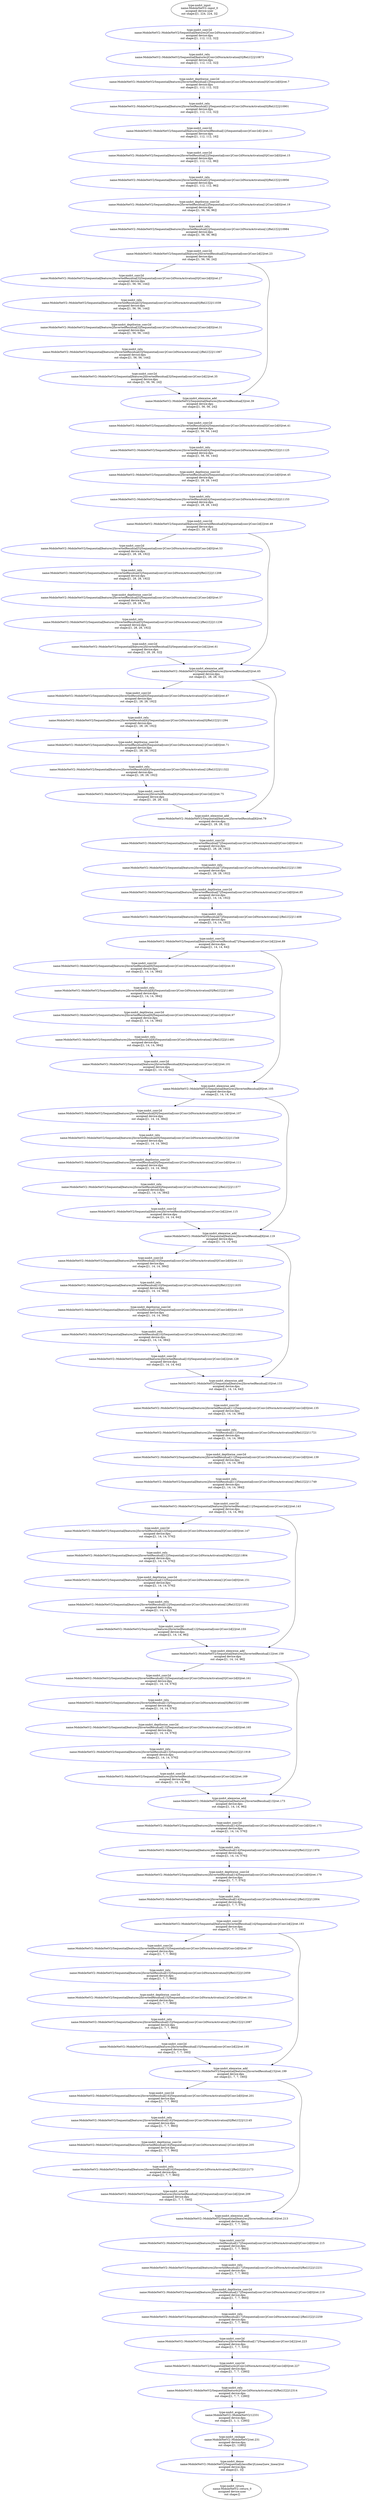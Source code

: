 digraph MobileNetV2 {
	input_0 [label="type:nndct_input
name:MobileNetV2::input_0
assigned device:user
out shape:[[1, 224, 224, 3]]" color=black]
	"MobileNetV2/Sequential[features]/Conv2dNormActivation[0]/Conv2d[0]/ret.3" [label="type:nndct_conv2d
name:MobileNetV2::MobileNetV2/Sequential[features]/Conv2dNormActivation[0]/Conv2d[0]/ret.3
assigned device:dpu
out shape:[[1, 112, 112, 32]]" color=blue]
	"MobileNetV2/Sequential[features]/Conv2dNormActivation[0]/ReLU[2]/10873" [label="type:nndct_relu
name:MobileNetV2::MobileNetV2/Sequential[features]/Conv2dNormActivation[0]/ReLU[2]/10873
assigned device:dpu
out shape:[[1, 112, 112, 32]]" color=blue]
	"MobileNetV2/Sequential[features]/InvertedResidual[1]/Sequential[conv]/Conv2dNormActivation[0]/Conv2d[0]/ret.7" [label="type:nndct_depthwise_conv2d
name:MobileNetV2::MobileNetV2/Sequential[features]/InvertedResidual[1]/Sequential[conv]/Conv2dNormActivation[0]/Conv2d[0]/ret.7
assigned device:dpu
out shape:[[1, 112, 112, 32]]" color=blue]
	"MobileNetV2/Sequential[features]/InvertedResidual[1]/Sequential[conv]/Conv2dNormActivation[0]/ReLU[2]/10901" [label="type:nndct_relu
name:MobileNetV2::MobileNetV2/Sequential[features]/InvertedResidual[1]/Sequential[conv]/Conv2dNormActivation[0]/ReLU[2]/10901
assigned device:dpu
out shape:[[1, 112, 112, 32]]" color=blue]
	"MobileNetV2/Sequential[features]/InvertedResidual[1]/Sequential[conv]/Conv2d[1]/ret.11" [label="type:nndct_conv2d
name:MobileNetV2::MobileNetV2/Sequential[features]/InvertedResidual[1]/Sequential[conv]/Conv2d[1]/ret.11
assigned device:dpu
out shape:[[1, 112, 112, 16]]" color=blue]
	"MobileNetV2/Sequential[features]/InvertedResidual[2]/Sequential[conv]/Conv2dNormActivation[0]/Conv2d[0]/ret.15" [label="type:nndct_conv2d
name:MobileNetV2::MobileNetV2/Sequential[features]/InvertedResidual[2]/Sequential[conv]/Conv2dNormActivation[0]/Conv2d[0]/ret.15
assigned device:dpu
out shape:[[1, 112, 112, 96]]" color=blue]
	"MobileNetV2/Sequential[features]/InvertedResidual[2]/Sequential[conv]/Conv2dNormActivation[0]/ReLU[2]/10956" [label="type:nndct_relu
name:MobileNetV2::MobileNetV2/Sequential[features]/InvertedResidual[2]/Sequential[conv]/Conv2dNormActivation[0]/ReLU[2]/10956
assigned device:dpu
out shape:[[1, 112, 112, 96]]" color=blue]
	"MobileNetV2/Sequential[features]/InvertedResidual[2]/Sequential[conv]/Conv2dNormActivation[1]/Conv2d[0]/ret.19" [label="type:nndct_depthwise_conv2d
name:MobileNetV2::MobileNetV2/Sequential[features]/InvertedResidual[2]/Sequential[conv]/Conv2dNormActivation[1]/Conv2d[0]/ret.19
assigned device:dpu
out shape:[[1, 56, 56, 96]]" color=blue]
	"MobileNetV2/Sequential[features]/InvertedResidual[2]/Sequential[conv]/Conv2dNormActivation[1]/ReLU[2]/10984" [label="type:nndct_relu
name:MobileNetV2::MobileNetV2/Sequential[features]/InvertedResidual[2]/Sequential[conv]/Conv2dNormActivation[1]/ReLU[2]/10984
assigned device:dpu
out shape:[[1, 56, 56, 96]]" color=blue]
	"MobileNetV2/Sequential[features]/InvertedResidual[2]/Sequential[conv]/Conv2d[2]/ret.23" [label="type:nndct_conv2d
name:MobileNetV2::MobileNetV2/Sequential[features]/InvertedResidual[2]/Sequential[conv]/Conv2d[2]/ret.23
assigned device:dpu
out shape:[[1, 56, 56, 24]]" color=blue]
	"MobileNetV2/Sequential[features]/InvertedResidual[3]/Sequential[conv]/Conv2dNormActivation[0]/Conv2d[0]/ret.27" [label="type:nndct_conv2d
name:MobileNetV2::MobileNetV2/Sequential[features]/InvertedResidual[3]/Sequential[conv]/Conv2dNormActivation[0]/Conv2d[0]/ret.27
assigned device:dpu
out shape:[[1, 56, 56, 144]]" color=blue]
	"MobileNetV2/Sequential[features]/InvertedResidual[3]/Sequential[conv]/Conv2dNormActivation[0]/ReLU[2]/11039" [label="type:nndct_relu
name:MobileNetV2::MobileNetV2/Sequential[features]/InvertedResidual[3]/Sequential[conv]/Conv2dNormActivation[0]/ReLU[2]/11039
assigned device:dpu
out shape:[[1, 56, 56, 144]]" color=blue]
	"MobileNetV2/Sequential[features]/InvertedResidual[3]/Sequential[conv]/Conv2dNormActivation[1]/Conv2d[0]/ret.31" [label="type:nndct_depthwise_conv2d
name:MobileNetV2::MobileNetV2/Sequential[features]/InvertedResidual[3]/Sequential[conv]/Conv2dNormActivation[1]/Conv2d[0]/ret.31
assigned device:dpu
out shape:[[1, 56, 56, 144]]" color=blue]
	"MobileNetV2/Sequential[features]/InvertedResidual[3]/Sequential[conv]/Conv2dNormActivation[1]/ReLU[2]/11067" [label="type:nndct_relu
name:MobileNetV2::MobileNetV2/Sequential[features]/InvertedResidual[3]/Sequential[conv]/Conv2dNormActivation[1]/ReLU[2]/11067
assigned device:dpu
out shape:[[1, 56, 56, 144]]" color=blue]
	"MobileNetV2/Sequential[features]/InvertedResidual[3]/Sequential[conv]/Conv2d[2]/ret.35" [label="type:nndct_conv2d
name:MobileNetV2::MobileNetV2/Sequential[features]/InvertedResidual[3]/Sequential[conv]/Conv2d[2]/ret.35
assigned device:dpu
out shape:[[1, 56, 56, 24]]" color=blue]
	"MobileNetV2/Sequential[features]/InvertedResidual[3]/ret.39" [label="type:nndct_elemwise_add
name:MobileNetV2::MobileNetV2/Sequential[features]/InvertedResidual[3]/ret.39
assigned device:dpu
out shape:[[1, 56, 56, 24]]" color=blue]
	"MobileNetV2/Sequential[features]/InvertedResidual[4]/Sequential[conv]/Conv2dNormActivation[0]/Conv2d[0]/ret.41" [label="type:nndct_conv2d
name:MobileNetV2::MobileNetV2/Sequential[features]/InvertedResidual[4]/Sequential[conv]/Conv2dNormActivation[0]/Conv2d[0]/ret.41
assigned device:dpu
out shape:[[1, 56, 56, 144]]" color=blue]
	"MobileNetV2/Sequential[features]/InvertedResidual[4]/Sequential[conv]/Conv2dNormActivation[0]/ReLU[2]/11125" [label="type:nndct_relu
name:MobileNetV2::MobileNetV2/Sequential[features]/InvertedResidual[4]/Sequential[conv]/Conv2dNormActivation[0]/ReLU[2]/11125
assigned device:dpu
out shape:[[1, 56, 56, 144]]" color=blue]
	"MobileNetV2/Sequential[features]/InvertedResidual[4]/Sequential[conv]/Conv2dNormActivation[1]/Conv2d[0]/ret.45" [label="type:nndct_depthwise_conv2d
name:MobileNetV2::MobileNetV2/Sequential[features]/InvertedResidual[4]/Sequential[conv]/Conv2dNormActivation[1]/Conv2d[0]/ret.45
assigned device:dpu
out shape:[[1, 28, 28, 144]]" color=blue]
	"MobileNetV2/Sequential[features]/InvertedResidual[4]/Sequential[conv]/Conv2dNormActivation[1]/ReLU[2]/11153" [label="type:nndct_relu
name:MobileNetV2::MobileNetV2/Sequential[features]/InvertedResidual[4]/Sequential[conv]/Conv2dNormActivation[1]/ReLU[2]/11153
assigned device:dpu
out shape:[[1, 28, 28, 144]]" color=blue]
	"MobileNetV2/Sequential[features]/InvertedResidual[4]/Sequential[conv]/Conv2d[2]/ret.49" [label="type:nndct_conv2d
name:MobileNetV2::MobileNetV2/Sequential[features]/InvertedResidual[4]/Sequential[conv]/Conv2d[2]/ret.49
assigned device:dpu
out shape:[[1, 28, 28, 32]]" color=blue]
	"MobileNetV2/Sequential[features]/InvertedResidual[5]/Sequential[conv]/Conv2dNormActivation[0]/Conv2d[0]/ret.53" [label="type:nndct_conv2d
name:MobileNetV2::MobileNetV2/Sequential[features]/InvertedResidual[5]/Sequential[conv]/Conv2dNormActivation[0]/Conv2d[0]/ret.53
assigned device:dpu
out shape:[[1, 28, 28, 192]]" color=blue]
	"MobileNetV2/Sequential[features]/InvertedResidual[5]/Sequential[conv]/Conv2dNormActivation[0]/ReLU[2]/11208" [label="type:nndct_relu
name:MobileNetV2::MobileNetV2/Sequential[features]/InvertedResidual[5]/Sequential[conv]/Conv2dNormActivation[0]/ReLU[2]/11208
assigned device:dpu
out shape:[[1, 28, 28, 192]]" color=blue]
	"MobileNetV2/Sequential[features]/InvertedResidual[5]/Sequential[conv]/Conv2dNormActivation[1]/Conv2d[0]/ret.57" [label="type:nndct_depthwise_conv2d
name:MobileNetV2::MobileNetV2/Sequential[features]/InvertedResidual[5]/Sequential[conv]/Conv2dNormActivation[1]/Conv2d[0]/ret.57
assigned device:dpu
out shape:[[1, 28, 28, 192]]" color=blue]
	"MobileNetV2/Sequential[features]/InvertedResidual[5]/Sequential[conv]/Conv2dNormActivation[1]/ReLU[2]/11236" [label="type:nndct_relu
name:MobileNetV2::MobileNetV2/Sequential[features]/InvertedResidual[5]/Sequential[conv]/Conv2dNormActivation[1]/ReLU[2]/11236
assigned device:dpu
out shape:[[1, 28, 28, 192]]" color=blue]
	"MobileNetV2/Sequential[features]/InvertedResidual[5]/Sequential[conv]/Conv2d[2]/ret.61" [label="type:nndct_conv2d
name:MobileNetV2::MobileNetV2/Sequential[features]/InvertedResidual[5]/Sequential[conv]/Conv2d[2]/ret.61
assigned device:dpu
out shape:[[1, 28, 28, 32]]" color=blue]
	"MobileNetV2/Sequential[features]/InvertedResidual[5]/ret.65" [label="type:nndct_elemwise_add
name:MobileNetV2::MobileNetV2/Sequential[features]/InvertedResidual[5]/ret.65
assigned device:dpu
out shape:[[1, 28, 28, 32]]" color=blue]
	"MobileNetV2/Sequential[features]/InvertedResidual[6]/Sequential[conv]/Conv2dNormActivation[0]/Conv2d[0]/ret.67" [label="type:nndct_conv2d
name:MobileNetV2::MobileNetV2/Sequential[features]/InvertedResidual[6]/Sequential[conv]/Conv2dNormActivation[0]/Conv2d[0]/ret.67
assigned device:dpu
out shape:[[1, 28, 28, 192]]" color=blue]
	"MobileNetV2/Sequential[features]/InvertedResidual[6]/Sequential[conv]/Conv2dNormActivation[0]/ReLU[2]/11294" [label="type:nndct_relu
name:MobileNetV2::MobileNetV2/Sequential[features]/InvertedResidual[6]/Sequential[conv]/Conv2dNormActivation[0]/ReLU[2]/11294
assigned device:dpu
out shape:[[1, 28, 28, 192]]" color=blue]
	"MobileNetV2/Sequential[features]/InvertedResidual[6]/Sequential[conv]/Conv2dNormActivation[1]/Conv2d[0]/ret.71" [label="type:nndct_depthwise_conv2d
name:MobileNetV2::MobileNetV2/Sequential[features]/InvertedResidual[6]/Sequential[conv]/Conv2dNormActivation[1]/Conv2d[0]/ret.71
assigned device:dpu
out shape:[[1, 28, 28, 192]]" color=blue]
	"MobileNetV2/Sequential[features]/InvertedResidual[6]/Sequential[conv]/Conv2dNormActivation[1]/ReLU[2]/11322" [label="type:nndct_relu
name:MobileNetV2::MobileNetV2/Sequential[features]/InvertedResidual[6]/Sequential[conv]/Conv2dNormActivation[1]/ReLU[2]/11322
assigned device:dpu
out shape:[[1, 28, 28, 192]]" color=blue]
	"MobileNetV2/Sequential[features]/InvertedResidual[6]/Sequential[conv]/Conv2d[2]/ret.75" [label="type:nndct_conv2d
name:MobileNetV2::MobileNetV2/Sequential[features]/InvertedResidual[6]/Sequential[conv]/Conv2d[2]/ret.75
assigned device:dpu
out shape:[[1, 28, 28, 32]]" color=blue]
	"MobileNetV2/Sequential[features]/InvertedResidual[6]/ret.79" [label="type:nndct_elemwise_add
name:MobileNetV2::MobileNetV2/Sequential[features]/InvertedResidual[6]/ret.79
assigned device:dpu
out shape:[[1, 28, 28, 32]]" color=blue]
	"MobileNetV2/Sequential[features]/InvertedResidual[7]/Sequential[conv]/Conv2dNormActivation[0]/Conv2d[0]/ret.81" [label="type:nndct_conv2d
name:MobileNetV2::MobileNetV2/Sequential[features]/InvertedResidual[7]/Sequential[conv]/Conv2dNormActivation[0]/Conv2d[0]/ret.81
assigned device:dpu
out shape:[[1, 28, 28, 192]]" color=blue]
	"MobileNetV2/Sequential[features]/InvertedResidual[7]/Sequential[conv]/Conv2dNormActivation[0]/ReLU[2]/11380" [label="type:nndct_relu
name:MobileNetV2::MobileNetV2/Sequential[features]/InvertedResidual[7]/Sequential[conv]/Conv2dNormActivation[0]/ReLU[2]/11380
assigned device:dpu
out shape:[[1, 28, 28, 192]]" color=blue]
	"MobileNetV2/Sequential[features]/InvertedResidual[7]/Sequential[conv]/Conv2dNormActivation[1]/Conv2d[0]/ret.85" [label="type:nndct_depthwise_conv2d
name:MobileNetV2::MobileNetV2/Sequential[features]/InvertedResidual[7]/Sequential[conv]/Conv2dNormActivation[1]/Conv2d[0]/ret.85
assigned device:dpu
out shape:[[1, 14, 14, 192]]" color=blue]
	"MobileNetV2/Sequential[features]/InvertedResidual[7]/Sequential[conv]/Conv2dNormActivation[1]/ReLU[2]/11408" [label="type:nndct_relu
name:MobileNetV2::MobileNetV2/Sequential[features]/InvertedResidual[7]/Sequential[conv]/Conv2dNormActivation[1]/ReLU[2]/11408
assigned device:dpu
out shape:[[1, 14, 14, 192]]" color=blue]
	"MobileNetV2/Sequential[features]/InvertedResidual[7]/Sequential[conv]/Conv2d[2]/ret.89" [label="type:nndct_conv2d
name:MobileNetV2::MobileNetV2/Sequential[features]/InvertedResidual[7]/Sequential[conv]/Conv2d[2]/ret.89
assigned device:dpu
out shape:[[1, 14, 14, 64]]" color=blue]
	"MobileNetV2/Sequential[features]/InvertedResidual[8]/Sequential[conv]/Conv2dNormActivation[0]/Conv2d[0]/ret.93" [label="type:nndct_conv2d
name:MobileNetV2::MobileNetV2/Sequential[features]/InvertedResidual[8]/Sequential[conv]/Conv2dNormActivation[0]/Conv2d[0]/ret.93
assigned device:dpu
out shape:[[1, 14, 14, 384]]" color=blue]
	"MobileNetV2/Sequential[features]/InvertedResidual[8]/Sequential[conv]/Conv2dNormActivation[0]/ReLU[2]/11463" [label="type:nndct_relu
name:MobileNetV2::MobileNetV2/Sequential[features]/InvertedResidual[8]/Sequential[conv]/Conv2dNormActivation[0]/ReLU[2]/11463
assigned device:dpu
out shape:[[1, 14, 14, 384]]" color=blue]
	"MobileNetV2/Sequential[features]/InvertedResidual[8]/Sequential[conv]/Conv2dNormActivation[1]/Conv2d[0]/ret.97" [label="type:nndct_depthwise_conv2d
name:MobileNetV2::MobileNetV2/Sequential[features]/InvertedResidual[8]/Sequential[conv]/Conv2dNormActivation[1]/Conv2d[0]/ret.97
assigned device:dpu
out shape:[[1, 14, 14, 384]]" color=blue]
	"MobileNetV2/Sequential[features]/InvertedResidual[8]/Sequential[conv]/Conv2dNormActivation[1]/ReLU[2]/11491" [label="type:nndct_relu
name:MobileNetV2::MobileNetV2/Sequential[features]/InvertedResidual[8]/Sequential[conv]/Conv2dNormActivation[1]/ReLU[2]/11491
assigned device:dpu
out shape:[[1, 14, 14, 384]]" color=blue]
	"MobileNetV2/Sequential[features]/InvertedResidual[8]/Sequential[conv]/Conv2d[2]/ret.101" [label="type:nndct_conv2d
name:MobileNetV2::MobileNetV2/Sequential[features]/InvertedResidual[8]/Sequential[conv]/Conv2d[2]/ret.101
assigned device:dpu
out shape:[[1, 14, 14, 64]]" color=blue]
	"MobileNetV2/Sequential[features]/InvertedResidual[8]/ret.105" [label="type:nndct_elemwise_add
name:MobileNetV2::MobileNetV2/Sequential[features]/InvertedResidual[8]/ret.105
assigned device:dpu
out shape:[[1, 14, 14, 64]]" color=blue]
	"MobileNetV2/Sequential[features]/InvertedResidual[9]/Sequential[conv]/Conv2dNormActivation[0]/Conv2d[0]/ret.107" [label="type:nndct_conv2d
name:MobileNetV2::MobileNetV2/Sequential[features]/InvertedResidual[9]/Sequential[conv]/Conv2dNormActivation[0]/Conv2d[0]/ret.107
assigned device:dpu
out shape:[[1, 14, 14, 384]]" color=blue]
	"MobileNetV2/Sequential[features]/InvertedResidual[9]/Sequential[conv]/Conv2dNormActivation[0]/ReLU[2]/11549" [label="type:nndct_relu
name:MobileNetV2::MobileNetV2/Sequential[features]/InvertedResidual[9]/Sequential[conv]/Conv2dNormActivation[0]/ReLU[2]/11549
assigned device:dpu
out shape:[[1, 14, 14, 384]]" color=blue]
	"MobileNetV2/Sequential[features]/InvertedResidual[9]/Sequential[conv]/Conv2dNormActivation[1]/Conv2d[0]/ret.111" [label="type:nndct_depthwise_conv2d
name:MobileNetV2::MobileNetV2/Sequential[features]/InvertedResidual[9]/Sequential[conv]/Conv2dNormActivation[1]/Conv2d[0]/ret.111
assigned device:dpu
out shape:[[1, 14, 14, 384]]" color=blue]
	"MobileNetV2/Sequential[features]/InvertedResidual[9]/Sequential[conv]/Conv2dNormActivation[1]/ReLU[2]/11577" [label="type:nndct_relu
name:MobileNetV2::MobileNetV2/Sequential[features]/InvertedResidual[9]/Sequential[conv]/Conv2dNormActivation[1]/ReLU[2]/11577
assigned device:dpu
out shape:[[1, 14, 14, 384]]" color=blue]
	"MobileNetV2/Sequential[features]/InvertedResidual[9]/Sequential[conv]/Conv2d[2]/ret.115" [label="type:nndct_conv2d
name:MobileNetV2::MobileNetV2/Sequential[features]/InvertedResidual[9]/Sequential[conv]/Conv2d[2]/ret.115
assigned device:dpu
out shape:[[1, 14, 14, 64]]" color=blue]
	"MobileNetV2/Sequential[features]/InvertedResidual[9]/ret.119" [label="type:nndct_elemwise_add
name:MobileNetV2::MobileNetV2/Sequential[features]/InvertedResidual[9]/ret.119
assigned device:dpu
out shape:[[1, 14, 14, 64]]" color=blue]
	"MobileNetV2/Sequential[features]/InvertedResidual[10]/Sequential[conv]/Conv2dNormActivation[0]/Conv2d[0]/ret.121" [label="type:nndct_conv2d
name:MobileNetV2::MobileNetV2/Sequential[features]/InvertedResidual[10]/Sequential[conv]/Conv2dNormActivation[0]/Conv2d[0]/ret.121
assigned device:dpu
out shape:[[1, 14, 14, 384]]" color=blue]
	"MobileNetV2/Sequential[features]/InvertedResidual[10]/Sequential[conv]/Conv2dNormActivation[0]/ReLU[2]/11635" [label="type:nndct_relu
name:MobileNetV2::MobileNetV2/Sequential[features]/InvertedResidual[10]/Sequential[conv]/Conv2dNormActivation[0]/ReLU[2]/11635
assigned device:dpu
out shape:[[1, 14, 14, 384]]" color=blue]
	"MobileNetV2/Sequential[features]/InvertedResidual[10]/Sequential[conv]/Conv2dNormActivation[1]/Conv2d[0]/ret.125" [label="type:nndct_depthwise_conv2d
name:MobileNetV2::MobileNetV2/Sequential[features]/InvertedResidual[10]/Sequential[conv]/Conv2dNormActivation[1]/Conv2d[0]/ret.125
assigned device:dpu
out shape:[[1, 14, 14, 384]]" color=blue]
	"MobileNetV2/Sequential[features]/InvertedResidual[10]/Sequential[conv]/Conv2dNormActivation[1]/ReLU[2]/11663" [label="type:nndct_relu
name:MobileNetV2::MobileNetV2/Sequential[features]/InvertedResidual[10]/Sequential[conv]/Conv2dNormActivation[1]/ReLU[2]/11663
assigned device:dpu
out shape:[[1, 14, 14, 384]]" color=blue]
	"MobileNetV2/Sequential[features]/InvertedResidual[10]/Sequential[conv]/Conv2d[2]/ret.129" [label="type:nndct_conv2d
name:MobileNetV2::MobileNetV2/Sequential[features]/InvertedResidual[10]/Sequential[conv]/Conv2d[2]/ret.129
assigned device:dpu
out shape:[[1, 14, 14, 64]]" color=blue]
	"MobileNetV2/Sequential[features]/InvertedResidual[10]/ret.133" [label="type:nndct_elemwise_add
name:MobileNetV2::MobileNetV2/Sequential[features]/InvertedResidual[10]/ret.133
assigned device:dpu
out shape:[[1, 14, 14, 64]]" color=blue]
	"MobileNetV2/Sequential[features]/InvertedResidual[11]/Sequential[conv]/Conv2dNormActivation[0]/Conv2d[0]/ret.135" [label="type:nndct_conv2d
name:MobileNetV2::MobileNetV2/Sequential[features]/InvertedResidual[11]/Sequential[conv]/Conv2dNormActivation[0]/Conv2d[0]/ret.135
assigned device:dpu
out shape:[[1, 14, 14, 384]]" color=blue]
	"MobileNetV2/Sequential[features]/InvertedResidual[11]/Sequential[conv]/Conv2dNormActivation[0]/ReLU[2]/11721" [label="type:nndct_relu
name:MobileNetV2::MobileNetV2/Sequential[features]/InvertedResidual[11]/Sequential[conv]/Conv2dNormActivation[0]/ReLU[2]/11721
assigned device:dpu
out shape:[[1, 14, 14, 384]]" color=blue]
	"MobileNetV2/Sequential[features]/InvertedResidual[11]/Sequential[conv]/Conv2dNormActivation[1]/Conv2d[0]/ret.139" [label="type:nndct_depthwise_conv2d
name:MobileNetV2::MobileNetV2/Sequential[features]/InvertedResidual[11]/Sequential[conv]/Conv2dNormActivation[1]/Conv2d[0]/ret.139
assigned device:dpu
out shape:[[1, 14, 14, 384]]" color=blue]
	"MobileNetV2/Sequential[features]/InvertedResidual[11]/Sequential[conv]/Conv2dNormActivation[1]/ReLU[2]/11749" [label="type:nndct_relu
name:MobileNetV2::MobileNetV2/Sequential[features]/InvertedResidual[11]/Sequential[conv]/Conv2dNormActivation[1]/ReLU[2]/11749
assigned device:dpu
out shape:[[1, 14, 14, 384]]" color=blue]
	"MobileNetV2/Sequential[features]/InvertedResidual[11]/Sequential[conv]/Conv2d[2]/ret.143" [label="type:nndct_conv2d
name:MobileNetV2::MobileNetV2/Sequential[features]/InvertedResidual[11]/Sequential[conv]/Conv2d[2]/ret.143
assigned device:dpu
out shape:[[1, 14, 14, 96]]" color=blue]
	"MobileNetV2/Sequential[features]/InvertedResidual[12]/Sequential[conv]/Conv2dNormActivation[0]/Conv2d[0]/ret.147" [label="type:nndct_conv2d
name:MobileNetV2::MobileNetV2/Sequential[features]/InvertedResidual[12]/Sequential[conv]/Conv2dNormActivation[0]/Conv2d[0]/ret.147
assigned device:dpu
out shape:[[1, 14, 14, 576]]" color=blue]
	"MobileNetV2/Sequential[features]/InvertedResidual[12]/Sequential[conv]/Conv2dNormActivation[0]/ReLU[2]/11804" [label="type:nndct_relu
name:MobileNetV2::MobileNetV2/Sequential[features]/InvertedResidual[12]/Sequential[conv]/Conv2dNormActivation[0]/ReLU[2]/11804
assigned device:dpu
out shape:[[1, 14, 14, 576]]" color=blue]
	"MobileNetV2/Sequential[features]/InvertedResidual[12]/Sequential[conv]/Conv2dNormActivation[1]/Conv2d[0]/ret.151" [label="type:nndct_depthwise_conv2d
name:MobileNetV2::MobileNetV2/Sequential[features]/InvertedResidual[12]/Sequential[conv]/Conv2dNormActivation[1]/Conv2d[0]/ret.151
assigned device:dpu
out shape:[[1, 14, 14, 576]]" color=blue]
	"MobileNetV2/Sequential[features]/InvertedResidual[12]/Sequential[conv]/Conv2dNormActivation[1]/ReLU[2]/11832" [label="type:nndct_relu
name:MobileNetV2::MobileNetV2/Sequential[features]/InvertedResidual[12]/Sequential[conv]/Conv2dNormActivation[1]/ReLU[2]/11832
assigned device:dpu
out shape:[[1, 14, 14, 576]]" color=blue]
	"MobileNetV2/Sequential[features]/InvertedResidual[12]/Sequential[conv]/Conv2d[2]/ret.155" [label="type:nndct_conv2d
name:MobileNetV2::MobileNetV2/Sequential[features]/InvertedResidual[12]/Sequential[conv]/Conv2d[2]/ret.155
assigned device:dpu
out shape:[[1, 14, 14, 96]]" color=blue]
	"MobileNetV2/Sequential[features]/InvertedResidual[12]/ret.159" [label="type:nndct_elemwise_add
name:MobileNetV2::MobileNetV2/Sequential[features]/InvertedResidual[12]/ret.159
assigned device:dpu
out shape:[[1, 14, 14, 96]]" color=blue]
	"MobileNetV2/Sequential[features]/InvertedResidual[13]/Sequential[conv]/Conv2dNormActivation[0]/Conv2d[0]/ret.161" [label="type:nndct_conv2d
name:MobileNetV2::MobileNetV2/Sequential[features]/InvertedResidual[13]/Sequential[conv]/Conv2dNormActivation[0]/Conv2d[0]/ret.161
assigned device:dpu
out shape:[[1, 14, 14, 576]]" color=blue]
	"MobileNetV2/Sequential[features]/InvertedResidual[13]/Sequential[conv]/Conv2dNormActivation[0]/ReLU[2]/11890" [label="type:nndct_relu
name:MobileNetV2::MobileNetV2/Sequential[features]/InvertedResidual[13]/Sequential[conv]/Conv2dNormActivation[0]/ReLU[2]/11890
assigned device:dpu
out shape:[[1, 14, 14, 576]]" color=blue]
	"MobileNetV2/Sequential[features]/InvertedResidual[13]/Sequential[conv]/Conv2dNormActivation[1]/Conv2d[0]/ret.165" [label="type:nndct_depthwise_conv2d
name:MobileNetV2::MobileNetV2/Sequential[features]/InvertedResidual[13]/Sequential[conv]/Conv2dNormActivation[1]/Conv2d[0]/ret.165
assigned device:dpu
out shape:[[1, 14, 14, 576]]" color=blue]
	"MobileNetV2/Sequential[features]/InvertedResidual[13]/Sequential[conv]/Conv2dNormActivation[1]/ReLU[2]/11918" [label="type:nndct_relu
name:MobileNetV2::MobileNetV2/Sequential[features]/InvertedResidual[13]/Sequential[conv]/Conv2dNormActivation[1]/ReLU[2]/11918
assigned device:dpu
out shape:[[1, 14, 14, 576]]" color=blue]
	"MobileNetV2/Sequential[features]/InvertedResidual[13]/Sequential[conv]/Conv2d[2]/ret.169" [label="type:nndct_conv2d
name:MobileNetV2::MobileNetV2/Sequential[features]/InvertedResidual[13]/Sequential[conv]/Conv2d[2]/ret.169
assigned device:dpu
out shape:[[1, 14, 14, 96]]" color=blue]
	"MobileNetV2/Sequential[features]/InvertedResidual[13]/ret.173" [label="type:nndct_elemwise_add
name:MobileNetV2::MobileNetV2/Sequential[features]/InvertedResidual[13]/ret.173
assigned device:dpu
out shape:[[1, 14, 14, 96]]" color=blue]
	"MobileNetV2/Sequential[features]/InvertedResidual[14]/Sequential[conv]/Conv2dNormActivation[0]/Conv2d[0]/ret.175" [label="type:nndct_conv2d
name:MobileNetV2::MobileNetV2/Sequential[features]/InvertedResidual[14]/Sequential[conv]/Conv2dNormActivation[0]/Conv2d[0]/ret.175
assigned device:dpu
out shape:[[1, 14, 14, 576]]" color=blue]
	"MobileNetV2/Sequential[features]/InvertedResidual[14]/Sequential[conv]/Conv2dNormActivation[0]/ReLU[2]/11976" [label="type:nndct_relu
name:MobileNetV2::MobileNetV2/Sequential[features]/InvertedResidual[14]/Sequential[conv]/Conv2dNormActivation[0]/ReLU[2]/11976
assigned device:dpu
out shape:[[1, 14, 14, 576]]" color=blue]
	"MobileNetV2/Sequential[features]/InvertedResidual[14]/Sequential[conv]/Conv2dNormActivation[1]/Conv2d[0]/ret.179" [label="type:nndct_depthwise_conv2d
name:MobileNetV2::MobileNetV2/Sequential[features]/InvertedResidual[14]/Sequential[conv]/Conv2dNormActivation[1]/Conv2d[0]/ret.179
assigned device:dpu
out shape:[[1, 7, 7, 576]]" color=blue]
	"MobileNetV2/Sequential[features]/InvertedResidual[14]/Sequential[conv]/Conv2dNormActivation[1]/ReLU[2]/12004" [label="type:nndct_relu
name:MobileNetV2::MobileNetV2/Sequential[features]/InvertedResidual[14]/Sequential[conv]/Conv2dNormActivation[1]/ReLU[2]/12004
assigned device:dpu
out shape:[[1, 7, 7, 576]]" color=blue]
	"MobileNetV2/Sequential[features]/InvertedResidual[14]/Sequential[conv]/Conv2d[2]/ret.183" [label="type:nndct_conv2d
name:MobileNetV2::MobileNetV2/Sequential[features]/InvertedResidual[14]/Sequential[conv]/Conv2d[2]/ret.183
assigned device:dpu
out shape:[[1, 7, 7, 160]]" color=blue]
	"MobileNetV2/Sequential[features]/InvertedResidual[15]/Sequential[conv]/Conv2dNormActivation[0]/Conv2d[0]/ret.187" [label="type:nndct_conv2d
name:MobileNetV2::MobileNetV2/Sequential[features]/InvertedResidual[15]/Sequential[conv]/Conv2dNormActivation[0]/Conv2d[0]/ret.187
assigned device:dpu
out shape:[[1, 7, 7, 960]]" color=blue]
	"MobileNetV2/Sequential[features]/InvertedResidual[15]/Sequential[conv]/Conv2dNormActivation[0]/ReLU[2]/12059" [label="type:nndct_relu
name:MobileNetV2::MobileNetV2/Sequential[features]/InvertedResidual[15]/Sequential[conv]/Conv2dNormActivation[0]/ReLU[2]/12059
assigned device:dpu
out shape:[[1, 7, 7, 960]]" color=blue]
	"MobileNetV2/Sequential[features]/InvertedResidual[15]/Sequential[conv]/Conv2dNormActivation[1]/Conv2d[0]/ret.191" [label="type:nndct_depthwise_conv2d
name:MobileNetV2::MobileNetV2/Sequential[features]/InvertedResidual[15]/Sequential[conv]/Conv2dNormActivation[1]/Conv2d[0]/ret.191
assigned device:dpu
out shape:[[1, 7, 7, 960]]" color=blue]
	"MobileNetV2/Sequential[features]/InvertedResidual[15]/Sequential[conv]/Conv2dNormActivation[1]/ReLU[2]/12087" [label="type:nndct_relu
name:MobileNetV2::MobileNetV2/Sequential[features]/InvertedResidual[15]/Sequential[conv]/Conv2dNormActivation[1]/ReLU[2]/12087
assigned device:dpu
out shape:[[1, 7, 7, 960]]" color=blue]
	"MobileNetV2/Sequential[features]/InvertedResidual[15]/Sequential[conv]/Conv2d[2]/ret.195" [label="type:nndct_conv2d
name:MobileNetV2::MobileNetV2/Sequential[features]/InvertedResidual[15]/Sequential[conv]/Conv2d[2]/ret.195
assigned device:dpu
out shape:[[1, 7, 7, 160]]" color=blue]
	"MobileNetV2/Sequential[features]/InvertedResidual[15]/ret.199" [label="type:nndct_elemwise_add
name:MobileNetV2::MobileNetV2/Sequential[features]/InvertedResidual[15]/ret.199
assigned device:dpu
out shape:[[1, 7, 7, 160]]" color=blue]
	"MobileNetV2/Sequential[features]/InvertedResidual[16]/Sequential[conv]/Conv2dNormActivation[0]/Conv2d[0]/ret.201" [label="type:nndct_conv2d
name:MobileNetV2::MobileNetV2/Sequential[features]/InvertedResidual[16]/Sequential[conv]/Conv2dNormActivation[0]/Conv2d[0]/ret.201
assigned device:dpu
out shape:[[1, 7, 7, 960]]" color=blue]
	"MobileNetV2/Sequential[features]/InvertedResidual[16]/Sequential[conv]/Conv2dNormActivation[0]/ReLU[2]/12145" [label="type:nndct_relu
name:MobileNetV2::MobileNetV2/Sequential[features]/InvertedResidual[16]/Sequential[conv]/Conv2dNormActivation[0]/ReLU[2]/12145
assigned device:dpu
out shape:[[1, 7, 7, 960]]" color=blue]
	"MobileNetV2/Sequential[features]/InvertedResidual[16]/Sequential[conv]/Conv2dNormActivation[1]/Conv2d[0]/ret.205" [label="type:nndct_depthwise_conv2d
name:MobileNetV2::MobileNetV2/Sequential[features]/InvertedResidual[16]/Sequential[conv]/Conv2dNormActivation[1]/Conv2d[0]/ret.205
assigned device:dpu
out shape:[[1, 7, 7, 960]]" color=blue]
	"MobileNetV2/Sequential[features]/InvertedResidual[16]/Sequential[conv]/Conv2dNormActivation[1]/ReLU[2]/12173" [label="type:nndct_relu
name:MobileNetV2::MobileNetV2/Sequential[features]/InvertedResidual[16]/Sequential[conv]/Conv2dNormActivation[1]/ReLU[2]/12173
assigned device:dpu
out shape:[[1, 7, 7, 960]]" color=blue]
	"MobileNetV2/Sequential[features]/InvertedResidual[16]/Sequential[conv]/Conv2d[2]/ret.209" [label="type:nndct_conv2d
name:MobileNetV2::MobileNetV2/Sequential[features]/InvertedResidual[16]/Sequential[conv]/Conv2d[2]/ret.209
assigned device:dpu
out shape:[[1, 7, 7, 160]]" color=blue]
	"MobileNetV2/Sequential[features]/InvertedResidual[16]/ret.213" [label="type:nndct_elemwise_add
name:MobileNetV2::MobileNetV2/Sequential[features]/InvertedResidual[16]/ret.213
assigned device:dpu
out shape:[[1, 7, 7, 160]]" color=blue]
	"MobileNetV2/Sequential[features]/InvertedResidual[17]/Sequential[conv]/Conv2dNormActivation[0]/Conv2d[0]/ret.215" [label="type:nndct_conv2d
name:MobileNetV2::MobileNetV2/Sequential[features]/InvertedResidual[17]/Sequential[conv]/Conv2dNormActivation[0]/Conv2d[0]/ret.215
assigned device:dpu
out shape:[[1, 7, 7, 960]]" color=blue]
	"MobileNetV2/Sequential[features]/InvertedResidual[17]/Sequential[conv]/Conv2dNormActivation[0]/ReLU[2]/12231" [label="type:nndct_relu
name:MobileNetV2::MobileNetV2/Sequential[features]/InvertedResidual[17]/Sequential[conv]/Conv2dNormActivation[0]/ReLU[2]/12231
assigned device:dpu
out shape:[[1, 7, 7, 960]]" color=blue]
	"MobileNetV2/Sequential[features]/InvertedResidual[17]/Sequential[conv]/Conv2dNormActivation[1]/Conv2d[0]/ret.219" [label="type:nndct_depthwise_conv2d
name:MobileNetV2::MobileNetV2/Sequential[features]/InvertedResidual[17]/Sequential[conv]/Conv2dNormActivation[1]/Conv2d[0]/ret.219
assigned device:dpu
out shape:[[1, 7, 7, 960]]" color=blue]
	"MobileNetV2/Sequential[features]/InvertedResidual[17]/Sequential[conv]/Conv2dNormActivation[1]/ReLU[2]/12259" [label="type:nndct_relu
name:MobileNetV2::MobileNetV2/Sequential[features]/InvertedResidual[17]/Sequential[conv]/Conv2dNormActivation[1]/ReLU[2]/12259
assigned device:dpu
out shape:[[1, 7, 7, 960]]" color=blue]
	"MobileNetV2/Sequential[features]/InvertedResidual[17]/Sequential[conv]/Conv2d[2]/ret.223" [label="type:nndct_conv2d
name:MobileNetV2::MobileNetV2/Sequential[features]/InvertedResidual[17]/Sequential[conv]/Conv2d[2]/ret.223
assigned device:dpu
out shape:[[1, 7, 7, 320]]" color=blue]
	"MobileNetV2/Sequential[features]/Conv2dNormActivation[18]/Conv2d[0]/ret.227" [label="type:nndct_conv2d
name:MobileNetV2::MobileNetV2/Sequential[features]/Conv2dNormActivation[18]/Conv2d[0]/ret.227
assigned device:dpu
out shape:[[1, 7, 7, 1280]]" color=blue]
	"MobileNetV2/Sequential[features]/Conv2dNormActivation[18]/ReLU[2]/12314" [label="type:nndct_relu
name:MobileNetV2::MobileNetV2/Sequential[features]/Conv2dNormActivation[18]/ReLU[2]/12314
assigned device:dpu
out shape:[[1, 7, 7, 1280]]" color=blue]
	"MobileNetV2/12331" [label="type:nndct_avgpool
name:MobileNetV2::MobileNetV2/12331
assigned device:dpu
out shape:[[1, 1, 1, 1280]]" color=blue]
	"MobileNetV2/ret.231" [label="type:nndct_reshape
name:MobileNetV2::MobileNetV2/ret.231
assigned device:dpu
out shape:[[1, 1280]]" color=blue]
	"MobileNetV2/Sequential[classifier]/Linear[new_linear]/ret" [label="type:nndct_dense
name:MobileNetV2::MobileNetV2/Sequential[classifier]/Linear[new_linear]/ret
assigned device:dpu
out shape:[[1, 3]]" color=blue]
	return_0 [label="type:nndct_return
name:MobileNetV2::return_0
assigned device:user
out shape:[]" color=black]
	input_0 -> "MobileNetV2/Sequential[features]/Conv2dNormActivation[0]/Conv2d[0]/ret.3"
	"MobileNetV2/Sequential[features]/Conv2dNormActivation[0]/Conv2d[0]/ret.3" -> "MobileNetV2/Sequential[features]/Conv2dNormActivation[0]/ReLU[2]/10873"
	"MobileNetV2/Sequential[features]/Conv2dNormActivation[0]/ReLU[2]/10873" -> "MobileNetV2/Sequential[features]/InvertedResidual[1]/Sequential[conv]/Conv2dNormActivation[0]/Conv2d[0]/ret.7"
	"MobileNetV2/Sequential[features]/InvertedResidual[1]/Sequential[conv]/Conv2dNormActivation[0]/Conv2d[0]/ret.7" -> "MobileNetV2/Sequential[features]/InvertedResidual[1]/Sequential[conv]/Conv2dNormActivation[0]/ReLU[2]/10901"
	"MobileNetV2/Sequential[features]/InvertedResidual[1]/Sequential[conv]/Conv2dNormActivation[0]/ReLU[2]/10901" -> "MobileNetV2/Sequential[features]/InvertedResidual[1]/Sequential[conv]/Conv2d[1]/ret.11"
	"MobileNetV2/Sequential[features]/InvertedResidual[1]/Sequential[conv]/Conv2d[1]/ret.11" -> "MobileNetV2/Sequential[features]/InvertedResidual[2]/Sequential[conv]/Conv2dNormActivation[0]/Conv2d[0]/ret.15"
	"MobileNetV2/Sequential[features]/InvertedResidual[2]/Sequential[conv]/Conv2dNormActivation[0]/Conv2d[0]/ret.15" -> "MobileNetV2/Sequential[features]/InvertedResidual[2]/Sequential[conv]/Conv2dNormActivation[0]/ReLU[2]/10956"
	"MobileNetV2/Sequential[features]/InvertedResidual[2]/Sequential[conv]/Conv2dNormActivation[0]/ReLU[2]/10956" -> "MobileNetV2/Sequential[features]/InvertedResidual[2]/Sequential[conv]/Conv2dNormActivation[1]/Conv2d[0]/ret.19"
	"MobileNetV2/Sequential[features]/InvertedResidual[2]/Sequential[conv]/Conv2dNormActivation[1]/Conv2d[0]/ret.19" -> "MobileNetV2/Sequential[features]/InvertedResidual[2]/Sequential[conv]/Conv2dNormActivation[1]/ReLU[2]/10984"
	"MobileNetV2/Sequential[features]/InvertedResidual[2]/Sequential[conv]/Conv2dNormActivation[1]/ReLU[2]/10984" -> "MobileNetV2/Sequential[features]/InvertedResidual[2]/Sequential[conv]/Conv2d[2]/ret.23"
	"MobileNetV2/Sequential[features]/InvertedResidual[2]/Sequential[conv]/Conv2d[2]/ret.23" -> "MobileNetV2/Sequential[features]/InvertedResidual[3]/Sequential[conv]/Conv2dNormActivation[0]/Conv2d[0]/ret.27"
	"MobileNetV2/Sequential[features]/InvertedResidual[2]/Sequential[conv]/Conv2d[2]/ret.23" -> "MobileNetV2/Sequential[features]/InvertedResidual[3]/ret.39"
	"MobileNetV2/Sequential[features]/InvertedResidual[3]/Sequential[conv]/Conv2dNormActivation[0]/Conv2d[0]/ret.27" -> "MobileNetV2/Sequential[features]/InvertedResidual[3]/Sequential[conv]/Conv2dNormActivation[0]/ReLU[2]/11039"
	"MobileNetV2/Sequential[features]/InvertedResidual[3]/Sequential[conv]/Conv2dNormActivation[0]/ReLU[2]/11039" -> "MobileNetV2/Sequential[features]/InvertedResidual[3]/Sequential[conv]/Conv2dNormActivation[1]/Conv2d[0]/ret.31"
	"MobileNetV2/Sequential[features]/InvertedResidual[3]/Sequential[conv]/Conv2dNormActivation[1]/Conv2d[0]/ret.31" -> "MobileNetV2/Sequential[features]/InvertedResidual[3]/Sequential[conv]/Conv2dNormActivation[1]/ReLU[2]/11067"
	"MobileNetV2/Sequential[features]/InvertedResidual[3]/Sequential[conv]/Conv2dNormActivation[1]/ReLU[2]/11067" -> "MobileNetV2/Sequential[features]/InvertedResidual[3]/Sequential[conv]/Conv2d[2]/ret.35"
	"MobileNetV2/Sequential[features]/InvertedResidual[3]/Sequential[conv]/Conv2d[2]/ret.35" -> "MobileNetV2/Sequential[features]/InvertedResidual[3]/ret.39"
	"MobileNetV2/Sequential[features]/InvertedResidual[3]/ret.39" -> "MobileNetV2/Sequential[features]/InvertedResidual[4]/Sequential[conv]/Conv2dNormActivation[0]/Conv2d[0]/ret.41"
	"MobileNetV2/Sequential[features]/InvertedResidual[4]/Sequential[conv]/Conv2dNormActivation[0]/Conv2d[0]/ret.41" -> "MobileNetV2/Sequential[features]/InvertedResidual[4]/Sequential[conv]/Conv2dNormActivation[0]/ReLU[2]/11125"
	"MobileNetV2/Sequential[features]/InvertedResidual[4]/Sequential[conv]/Conv2dNormActivation[0]/ReLU[2]/11125" -> "MobileNetV2/Sequential[features]/InvertedResidual[4]/Sequential[conv]/Conv2dNormActivation[1]/Conv2d[0]/ret.45"
	"MobileNetV2/Sequential[features]/InvertedResidual[4]/Sequential[conv]/Conv2dNormActivation[1]/Conv2d[0]/ret.45" -> "MobileNetV2/Sequential[features]/InvertedResidual[4]/Sequential[conv]/Conv2dNormActivation[1]/ReLU[2]/11153"
	"MobileNetV2/Sequential[features]/InvertedResidual[4]/Sequential[conv]/Conv2dNormActivation[1]/ReLU[2]/11153" -> "MobileNetV2/Sequential[features]/InvertedResidual[4]/Sequential[conv]/Conv2d[2]/ret.49"
	"MobileNetV2/Sequential[features]/InvertedResidual[4]/Sequential[conv]/Conv2d[2]/ret.49" -> "MobileNetV2/Sequential[features]/InvertedResidual[5]/Sequential[conv]/Conv2dNormActivation[0]/Conv2d[0]/ret.53"
	"MobileNetV2/Sequential[features]/InvertedResidual[4]/Sequential[conv]/Conv2d[2]/ret.49" -> "MobileNetV2/Sequential[features]/InvertedResidual[5]/ret.65"
	"MobileNetV2/Sequential[features]/InvertedResidual[5]/Sequential[conv]/Conv2dNormActivation[0]/Conv2d[0]/ret.53" -> "MobileNetV2/Sequential[features]/InvertedResidual[5]/Sequential[conv]/Conv2dNormActivation[0]/ReLU[2]/11208"
	"MobileNetV2/Sequential[features]/InvertedResidual[5]/Sequential[conv]/Conv2dNormActivation[0]/ReLU[2]/11208" -> "MobileNetV2/Sequential[features]/InvertedResidual[5]/Sequential[conv]/Conv2dNormActivation[1]/Conv2d[0]/ret.57"
	"MobileNetV2/Sequential[features]/InvertedResidual[5]/Sequential[conv]/Conv2dNormActivation[1]/Conv2d[0]/ret.57" -> "MobileNetV2/Sequential[features]/InvertedResidual[5]/Sequential[conv]/Conv2dNormActivation[1]/ReLU[2]/11236"
	"MobileNetV2/Sequential[features]/InvertedResidual[5]/Sequential[conv]/Conv2dNormActivation[1]/ReLU[2]/11236" -> "MobileNetV2/Sequential[features]/InvertedResidual[5]/Sequential[conv]/Conv2d[2]/ret.61"
	"MobileNetV2/Sequential[features]/InvertedResidual[5]/Sequential[conv]/Conv2d[2]/ret.61" -> "MobileNetV2/Sequential[features]/InvertedResidual[5]/ret.65"
	"MobileNetV2/Sequential[features]/InvertedResidual[5]/ret.65" -> "MobileNetV2/Sequential[features]/InvertedResidual[6]/Sequential[conv]/Conv2dNormActivation[0]/Conv2d[0]/ret.67"
	"MobileNetV2/Sequential[features]/InvertedResidual[5]/ret.65" -> "MobileNetV2/Sequential[features]/InvertedResidual[6]/ret.79"
	"MobileNetV2/Sequential[features]/InvertedResidual[6]/Sequential[conv]/Conv2dNormActivation[0]/Conv2d[0]/ret.67" -> "MobileNetV2/Sequential[features]/InvertedResidual[6]/Sequential[conv]/Conv2dNormActivation[0]/ReLU[2]/11294"
	"MobileNetV2/Sequential[features]/InvertedResidual[6]/Sequential[conv]/Conv2dNormActivation[0]/ReLU[2]/11294" -> "MobileNetV2/Sequential[features]/InvertedResidual[6]/Sequential[conv]/Conv2dNormActivation[1]/Conv2d[0]/ret.71"
	"MobileNetV2/Sequential[features]/InvertedResidual[6]/Sequential[conv]/Conv2dNormActivation[1]/Conv2d[0]/ret.71" -> "MobileNetV2/Sequential[features]/InvertedResidual[6]/Sequential[conv]/Conv2dNormActivation[1]/ReLU[2]/11322"
	"MobileNetV2/Sequential[features]/InvertedResidual[6]/Sequential[conv]/Conv2dNormActivation[1]/ReLU[2]/11322" -> "MobileNetV2/Sequential[features]/InvertedResidual[6]/Sequential[conv]/Conv2d[2]/ret.75"
	"MobileNetV2/Sequential[features]/InvertedResidual[6]/Sequential[conv]/Conv2d[2]/ret.75" -> "MobileNetV2/Sequential[features]/InvertedResidual[6]/ret.79"
	"MobileNetV2/Sequential[features]/InvertedResidual[6]/ret.79" -> "MobileNetV2/Sequential[features]/InvertedResidual[7]/Sequential[conv]/Conv2dNormActivation[0]/Conv2d[0]/ret.81"
	"MobileNetV2/Sequential[features]/InvertedResidual[7]/Sequential[conv]/Conv2dNormActivation[0]/Conv2d[0]/ret.81" -> "MobileNetV2/Sequential[features]/InvertedResidual[7]/Sequential[conv]/Conv2dNormActivation[0]/ReLU[2]/11380"
	"MobileNetV2/Sequential[features]/InvertedResidual[7]/Sequential[conv]/Conv2dNormActivation[0]/ReLU[2]/11380" -> "MobileNetV2/Sequential[features]/InvertedResidual[7]/Sequential[conv]/Conv2dNormActivation[1]/Conv2d[0]/ret.85"
	"MobileNetV2/Sequential[features]/InvertedResidual[7]/Sequential[conv]/Conv2dNormActivation[1]/Conv2d[0]/ret.85" -> "MobileNetV2/Sequential[features]/InvertedResidual[7]/Sequential[conv]/Conv2dNormActivation[1]/ReLU[2]/11408"
	"MobileNetV2/Sequential[features]/InvertedResidual[7]/Sequential[conv]/Conv2dNormActivation[1]/ReLU[2]/11408" -> "MobileNetV2/Sequential[features]/InvertedResidual[7]/Sequential[conv]/Conv2d[2]/ret.89"
	"MobileNetV2/Sequential[features]/InvertedResidual[7]/Sequential[conv]/Conv2d[2]/ret.89" -> "MobileNetV2/Sequential[features]/InvertedResidual[8]/Sequential[conv]/Conv2dNormActivation[0]/Conv2d[0]/ret.93"
	"MobileNetV2/Sequential[features]/InvertedResidual[7]/Sequential[conv]/Conv2d[2]/ret.89" -> "MobileNetV2/Sequential[features]/InvertedResidual[8]/ret.105"
	"MobileNetV2/Sequential[features]/InvertedResidual[8]/Sequential[conv]/Conv2dNormActivation[0]/Conv2d[0]/ret.93" -> "MobileNetV2/Sequential[features]/InvertedResidual[8]/Sequential[conv]/Conv2dNormActivation[0]/ReLU[2]/11463"
	"MobileNetV2/Sequential[features]/InvertedResidual[8]/Sequential[conv]/Conv2dNormActivation[0]/ReLU[2]/11463" -> "MobileNetV2/Sequential[features]/InvertedResidual[8]/Sequential[conv]/Conv2dNormActivation[1]/Conv2d[0]/ret.97"
	"MobileNetV2/Sequential[features]/InvertedResidual[8]/Sequential[conv]/Conv2dNormActivation[1]/Conv2d[0]/ret.97" -> "MobileNetV2/Sequential[features]/InvertedResidual[8]/Sequential[conv]/Conv2dNormActivation[1]/ReLU[2]/11491"
	"MobileNetV2/Sequential[features]/InvertedResidual[8]/Sequential[conv]/Conv2dNormActivation[1]/ReLU[2]/11491" -> "MobileNetV2/Sequential[features]/InvertedResidual[8]/Sequential[conv]/Conv2d[2]/ret.101"
	"MobileNetV2/Sequential[features]/InvertedResidual[8]/Sequential[conv]/Conv2d[2]/ret.101" -> "MobileNetV2/Sequential[features]/InvertedResidual[8]/ret.105"
	"MobileNetV2/Sequential[features]/InvertedResidual[8]/ret.105" -> "MobileNetV2/Sequential[features]/InvertedResidual[9]/Sequential[conv]/Conv2dNormActivation[0]/Conv2d[0]/ret.107"
	"MobileNetV2/Sequential[features]/InvertedResidual[8]/ret.105" -> "MobileNetV2/Sequential[features]/InvertedResidual[9]/ret.119"
	"MobileNetV2/Sequential[features]/InvertedResidual[9]/Sequential[conv]/Conv2dNormActivation[0]/Conv2d[0]/ret.107" -> "MobileNetV2/Sequential[features]/InvertedResidual[9]/Sequential[conv]/Conv2dNormActivation[0]/ReLU[2]/11549"
	"MobileNetV2/Sequential[features]/InvertedResidual[9]/Sequential[conv]/Conv2dNormActivation[0]/ReLU[2]/11549" -> "MobileNetV2/Sequential[features]/InvertedResidual[9]/Sequential[conv]/Conv2dNormActivation[1]/Conv2d[0]/ret.111"
	"MobileNetV2/Sequential[features]/InvertedResidual[9]/Sequential[conv]/Conv2dNormActivation[1]/Conv2d[0]/ret.111" -> "MobileNetV2/Sequential[features]/InvertedResidual[9]/Sequential[conv]/Conv2dNormActivation[1]/ReLU[2]/11577"
	"MobileNetV2/Sequential[features]/InvertedResidual[9]/Sequential[conv]/Conv2dNormActivation[1]/ReLU[2]/11577" -> "MobileNetV2/Sequential[features]/InvertedResidual[9]/Sequential[conv]/Conv2d[2]/ret.115"
	"MobileNetV2/Sequential[features]/InvertedResidual[9]/Sequential[conv]/Conv2d[2]/ret.115" -> "MobileNetV2/Sequential[features]/InvertedResidual[9]/ret.119"
	"MobileNetV2/Sequential[features]/InvertedResidual[9]/ret.119" -> "MobileNetV2/Sequential[features]/InvertedResidual[10]/Sequential[conv]/Conv2dNormActivation[0]/Conv2d[0]/ret.121"
	"MobileNetV2/Sequential[features]/InvertedResidual[9]/ret.119" -> "MobileNetV2/Sequential[features]/InvertedResidual[10]/ret.133"
	"MobileNetV2/Sequential[features]/InvertedResidual[10]/Sequential[conv]/Conv2dNormActivation[0]/Conv2d[0]/ret.121" -> "MobileNetV2/Sequential[features]/InvertedResidual[10]/Sequential[conv]/Conv2dNormActivation[0]/ReLU[2]/11635"
	"MobileNetV2/Sequential[features]/InvertedResidual[10]/Sequential[conv]/Conv2dNormActivation[0]/ReLU[2]/11635" -> "MobileNetV2/Sequential[features]/InvertedResidual[10]/Sequential[conv]/Conv2dNormActivation[1]/Conv2d[0]/ret.125"
	"MobileNetV2/Sequential[features]/InvertedResidual[10]/Sequential[conv]/Conv2dNormActivation[1]/Conv2d[0]/ret.125" -> "MobileNetV2/Sequential[features]/InvertedResidual[10]/Sequential[conv]/Conv2dNormActivation[1]/ReLU[2]/11663"
	"MobileNetV2/Sequential[features]/InvertedResidual[10]/Sequential[conv]/Conv2dNormActivation[1]/ReLU[2]/11663" -> "MobileNetV2/Sequential[features]/InvertedResidual[10]/Sequential[conv]/Conv2d[2]/ret.129"
	"MobileNetV2/Sequential[features]/InvertedResidual[10]/Sequential[conv]/Conv2d[2]/ret.129" -> "MobileNetV2/Sequential[features]/InvertedResidual[10]/ret.133"
	"MobileNetV2/Sequential[features]/InvertedResidual[10]/ret.133" -> "MobileNetV2/Sequential[features]/InvertedResidual[11]/Sequential[conv]/Conv2dNormActivation[0]/Conv2d[0]/ret.135"
	"MobileNetV2/Sequential[features]/InvertedResidual[11]/Sequential[conv]/Conv2dNormActivation[0]/Conv2d[0]/ret.135" -> "MobileNetV2/Sequential[features]/InvertedResidual[11]/Sequential[conv]/Conv2dNormActivation[0]/ReLU[2]/11721"
	"MobileNetV2/Sequential[features]/InvertedResidual[11]/Sequential[conv]/Conv2dNormActivation[0]/ReLU[2]/11721" -> "MobileNetV2/Sequential[features]/InvertedResidual[11]/Sequential[conv]/Conv2dNormActivation[1]/Conv2d[0]/ret.139"
	"MobileNetV2/Sequential[features]/InvertedResidual[11]/Sequential[conv]/Conv2dNormActivation[1]/Conv2d[0]/ret.139" -> "MobileNetV2/Sequential[features]/InvertedResidual[11]/Sequential[conv]/Conv2dNormActivation[1]/ReLU[2]/11749"
	"MobileNetV2/Sequential[features]/InvertedResidual[11]/Sequential[conv]/Conv2dNormActivation[1]/ReLU[2]/11749" -> "MobileNetV2/Sequential[features]/InvertedResidual[11]/Sequential[conv]/Conv2d[2]/ret.143"
	"MobileNetV2/Sequential[features]/InvertedResidual[11]/Sequential[conv]/Conv2d[2]/ret.143" -> "MobileNetV2/Sequential[features]/InvertedResidual[12]/Sequential[conv]/Conv2dNormActivation[0]/Conv2d[0]/ret.147"
	"MobileNetV2/Sequential[features]/InvertedResidual[11]/Sequential[conv]/Conv2d[2]/ret.143" -> "MobileNetV2/Sequential[features]/InvertedResidual[12]/ret.159"
	"MobileNetV2/Sequential[features]/InvertedResidual[12]/Sequential[conv]/Conv2dNormActivation[0]/Conv2d[0]/ret.147" -> "MobileNetV2/Sequential[features]/InvertedResidual[12]/Sequential[conv]/Conv2dNormActivation[0]/ReLU[2]/11804"
	"MobileNetV2/Sequential[features]/InvertedResidual[12]/Sequential[conv]/Conv2dNormActivation[0]/ReLU[2]/11804" -> "MobileNetV2/Sequential[features]/InvertedResidual[12]/Sequential[conv]/Conv2dNormActivation[1]/Conv2d[0]/ret.151"
	"MobileNetV2/Sequential[features]/InvertedResidual[12]/Sequential[conv]/Conv2dNormActivation[1]/Conv2d[0]/ret.151" -> "MobileNetV2/Sequential[features]/InvertedResidual[12]/Sequential[conv]/Conv2dNormActivation[1]/ReLU[2]/11832"
	"MobileNetV2/Sequential[features]/InvertedResidual[12]/Sequential[conv]/Conv2dNormActivation[1]/ReLU[2]/11832" -> "MobileNetV2/Sequential[features]/InvertedResidual[12]/Sequential[conv]/Conv2d[2]/ret.155"
	"MobileNetV2/Sequential[features]/InvertedResidual[12]/Sequential[conv]/Conv2d[2]/ret.155" -> "MobileNetV2/Sequential[features]/InvertedResidual[12]/ret.159"
	"MobileNetV2/Sequential[features]/InvertedResidual[12]/ret.159" -> "MobileNetV2/Sequential[features]/InvertedResidual[13]/Sequential[conv]/Conv2dNormActivation[0]/Conv2d[0]/ret.161"
	"MobileNetV2/Sequential[features]/InvertedResidual[12]/ret.159" -> "MobileNetV2/Sequential[features]/InvertedResidual[13]/ret.173"
	"MobileNetV2/Sequential[features]/InvertedResidual[13]/Sequential[conv]/Conv2dNormActivation[0]/Conv2d[0]/ret.161" -> "MobileNetV2/Sequential[features]/InvertedResidual[13]/Sequential[conv]/Conv2dNormActivation[0]/ReLU[2]/11890"
	"MobileNetV2/Sequential[features]/InvertedResidual[13]/Sequential[conv]/Conv2dNormActivation[0]/ReLU[2]/11890" -> "MobileNetV2/Sequential[features]/InvertedResidual[13]/Sequential[conv]/Conv2dNormActivation[1]/Conv2d[0]/ret.165"
	"MobileNetV2/Sequential[features]/InvertedResidual[13]/Sequential[conv]/Conv2dNormActivation[1]/Conv2d[0]/ret.165" -> "MobileNetV2/Sequential[features]/InvertedResidual[13]/Sequential[conv]/Conv2dNormActivation[1]/ReLU[2]/11918"
	"MobileNetV2/Sequential[features]/InvertedResidual[13]/Sequential[conv]/Conv2dNormActivation[1]/ReLU[2]/11918" -> "MobileNetV2/Sequential[features]/InvertedResidual[13]/Sequential[conv]/Conv2d[2]/ret.169"
	"MobileNetV2/Sequential[features]/InvertedResidual[13]/Sequential[conv]/Conv2d[2]/ret.169" -> "MobileNetV2/Sequential[features]/InvertedResidual[13]/ret.173"
	"MobileNetV2/Sequential[features]/InvertedResidual[13]/ret.173" -> "MobileNetV2/Sequential[features]/InvertedResidual[14]/Sequential[conv]/Conv2dNormActivation[0]/Conv2d[0]/ret.175"
	"MobileNetV2/Sequential[features]/InvertedResidual[14]/Sequential[conv]/Conv2dNormActivation[0]/Conv2d[0]/ret.175" -> "MobileNetV2/Sequential[features]/InvertedResidual[14]/Sequential[conv]/Conv2dNormActivation[0]/ReLU[2]/11976"
	"MobileNetV2/Sequential[features]/InvertedResidual[14]/Sequential[conv]/Conv2dNormActivation[0]/ReLU[2]/11976" -> "MobileNetV2/Sequential[features]/InvertedResidual[14]/Sequential[conv]/Conv2dNormActivation[1]/Conv2d[0]/ret.179"
	"MobileNetV2/Sequential[features]/InvertedResidual[14]/Sequential[conv]/Conv2dNormActivation[1]/Conv2d[0]/ret.179" -> "MobileNetV2/Sequential[features]/InvertedResidual[14]/Sequential[conv]/Conv2dNormActivation[1]/ReLU[2]/12004"
	"MobileNetV2/Sequential[features]/InvertedResidual[14]/Sequential[conv]/Conv2dNormActivation[1]/ReLU[2]/12004" -> "MobileNetV2/Sequential[features]/InvertedResidual[14]/Sequential[conv]/Conv2d[2]/ret.183"
	"MobileNetV2/Sequential[features]/InvertedResidual[14]/Sequential[conv]/Conv2d[2]/ret.183" -> "MobileNetV2/Sequential[features]/InvertedResidual[15]/Sequential[conv]/Conv2dNormActivation[0]/Conv2d[0]/ret.187"
	"MobileNetV2/Sequential[features]/InvertedResidual[14]/Sequential[conv]/Conv2d[2]/ret.183" -> "MobileNetV2/Sequential[features]/InvertedResidual[15]/ret.199"
	"MobileNetV2/Sequential[features]/InvertedResidual[15]/Sequential[conv]/Conv2dNormActivation[0]/Conv2d[0]/ret.187" -> "MobileNetV2/Sequential[features]/InvertedResidual[15]/Sequential[conv]/Conv2dNormActivation[0]/ReLU[2]/12059"
	"MobileNetV2/Sequential[features]/InvertedResidual[15]/Sequential[conv]/Conv2dNormActivation[0]/ReLU[2]/12059" -> "MobileNetV2/Sequential[features]/InvertedResidual[15]/Sequential[conv]/Conv2dNormActivation[1]/Conv2d[0]/ret.191"
	"MobileNetV2/Sequential[features]/InvertedResidual[15]/Sequential[conv]/Conv2dNormActivation[1]/Conv2d[0]/ret.191" -> "MobileNetV2/Sequential[features]/InvertedResidual[15]/Sequential[conv]/Conv2dNormActivation[1]/ReLU[2]/12087"
	"MobileNetV2/Sequential[features]/InvertedResidual[15]/Sequential[conv]/Conv2dNormActivation[1]/ReLU[2]/12087" -> "MobileNetV2/Sequential[features]/InvertedResidual[15]/Sequential[conv]/Conv2d[2]/ret.195"
	"MobileNetV2/Sequential[features]/InvertedResidual[15]/Sequential[conv]/Conv2d[2]/ret.195" -> "MobileNetV2/Sequential[features]/InvertedResidual[15]/ret.199"
	"MobileNetV2/Sequential[features]/InvertedResidual[15]/ret.199" -> "MobileNetV2/Sequential[features]/InvertedResidual[16]/Sequential[conv]/Conv2dNormActivation[0]/Conv2d[0]/ret.201"
	"MobileNetV2/Sequential[features]/InvertedResidual[15]/ret.199" -> "MobileNetV2/Sequential[features]/InvertedResidual[16]/ret.213"
	"MobileNetV2/Sequential[features]/InvertedResidual[16]/Sequential[conv]/Conv2dNormActivation[0]/Conv2d[0]/ret.201" -> "MobileNetV2/Sequential[features]/InvertedResidual[16]/Sequential[conv]/Conv2dNormActivation[0]/ReLU[2]/12145"
	"MobileNetV2/Sequential[features]/InvertedResidual[16]/Sequential[conv]/Conv2dNormActivation[0]/ReLU[2]/12145" -> "MobileNetV2/Sequential[features]/InvertedResidual[16]/Sequential[conv]/Conv2dNormActivation[1]/Conv2d[0]/ret.205"
	"MobileNetV2/Sequential[features]/InvertedResidual[16]/Sequential[conv]/Conv2dNormActivation[1]/Conv2d[0]/ret.205" -> "MobileNetV2/Sequential[features]/InvertedResidual[16]/Sequential[conv]/Conv2dNormActivation[1]/ReLU[2]/12173"
	"MobileNetV2/Sequential[features]/InvertedResidual[16]/Sequential[conv]/Conv2dNormActivation[1]/ReLU[2]/12173" -> "MobileNetV2/Sequential[features]/InvertedResidual[16]/Sequential[conv]/Conv2d[2]/ret.209"
	"MobileNetV2/Sequential[features]/InvertedResidual[16]/Sequential[conv]/Conv2d[2]/ret.209" -> "MobileNetV2/Sequential[features]/InvertedResidual[16]/ret.213"
	"MobileNetV2/Sequential[features]/InvertedResidual[16]/ret.213" -> "MobileNetV2/Sequential[features]/InvertedResidual[17]/Sequential[conv]/Conv2dNormActivation[0]/Conv2d[0]/ret.215"
	"MobileNetV2/Sequential[features]/InvertedResidual[17]/Sequential[conv]/Conv2dNormActivation[0]/Conv2d[0]/ret.215" -> "MobileNetV2/Sequential[features]/InvertedResidual[17]/Sequential[conv]/Conv2dNormActivation[0]/ReLU[2]/12231"
	"MobileNetV2/Sequential[features]/InvertedResidual[17]/Sequential[conv]/Conv2dNormActivation[0]/ReLU[2]/12231" -> "MobileNetV2/Sequential[features]/InvertedResidual[17]/Sequential[conv]/Conv2dNormActivation[1]/Conv2d[0]/ret.219"
	"MobileNetV2/Sequential[features]/InvertedResidual[17]/Sequential[conv]/Conv2dNormActivation[1]/Conv2d[0]/ret.219" -> "MobileNetV2/Sequential[features]/InvertedResidual[17]/Sequential[conv]/Conv2dNormActivation[1]/ReLU[2]/12259"
	"MobileNetV2/Sequential[features]/InvertedResidual[17]/Sequential[conv]/Conv2dNormActivation[1]/ReLU[2]/12259" -> "MobileNetV2/Sequential[features]/InvertedResidual[17]/Sequential[conv]/Conv2d[2]/ret.223"
	"MobileNetV2/Sequential[features]/InvertedResidual[17]/Sequential[conv]/Conv2d[2]/ret.223" -> "MobileNetV2/Sequential[features]/Conv2dNormActivation[18]/Conv2d[0]/ret.227"
	"MobileNetV2/Sequential[features]/Conv2dNormActivation[18]/Conv2d[0]/ret.227" -> "MobileNetV2/Sequential[features]/Conv2dNormActivation[18]/ReLU[2]/12314"
	"MobileNetV2/Sequential[features]/Conv2dNormActivation[18]/ReLU[2]/12314" -> "MobileNetV2/12331"
	"MobileNetV2/12331" -> "MobileNetV2/ret.231"
	"MobileNetV2/ret.231" -> "MobileNetV2/Sequential[classifier]/Linear[new_linear]/ret"
	"MobileNetV2/Sequential[classifier]/Linear[new_linear]/ret" -> return_0
}
